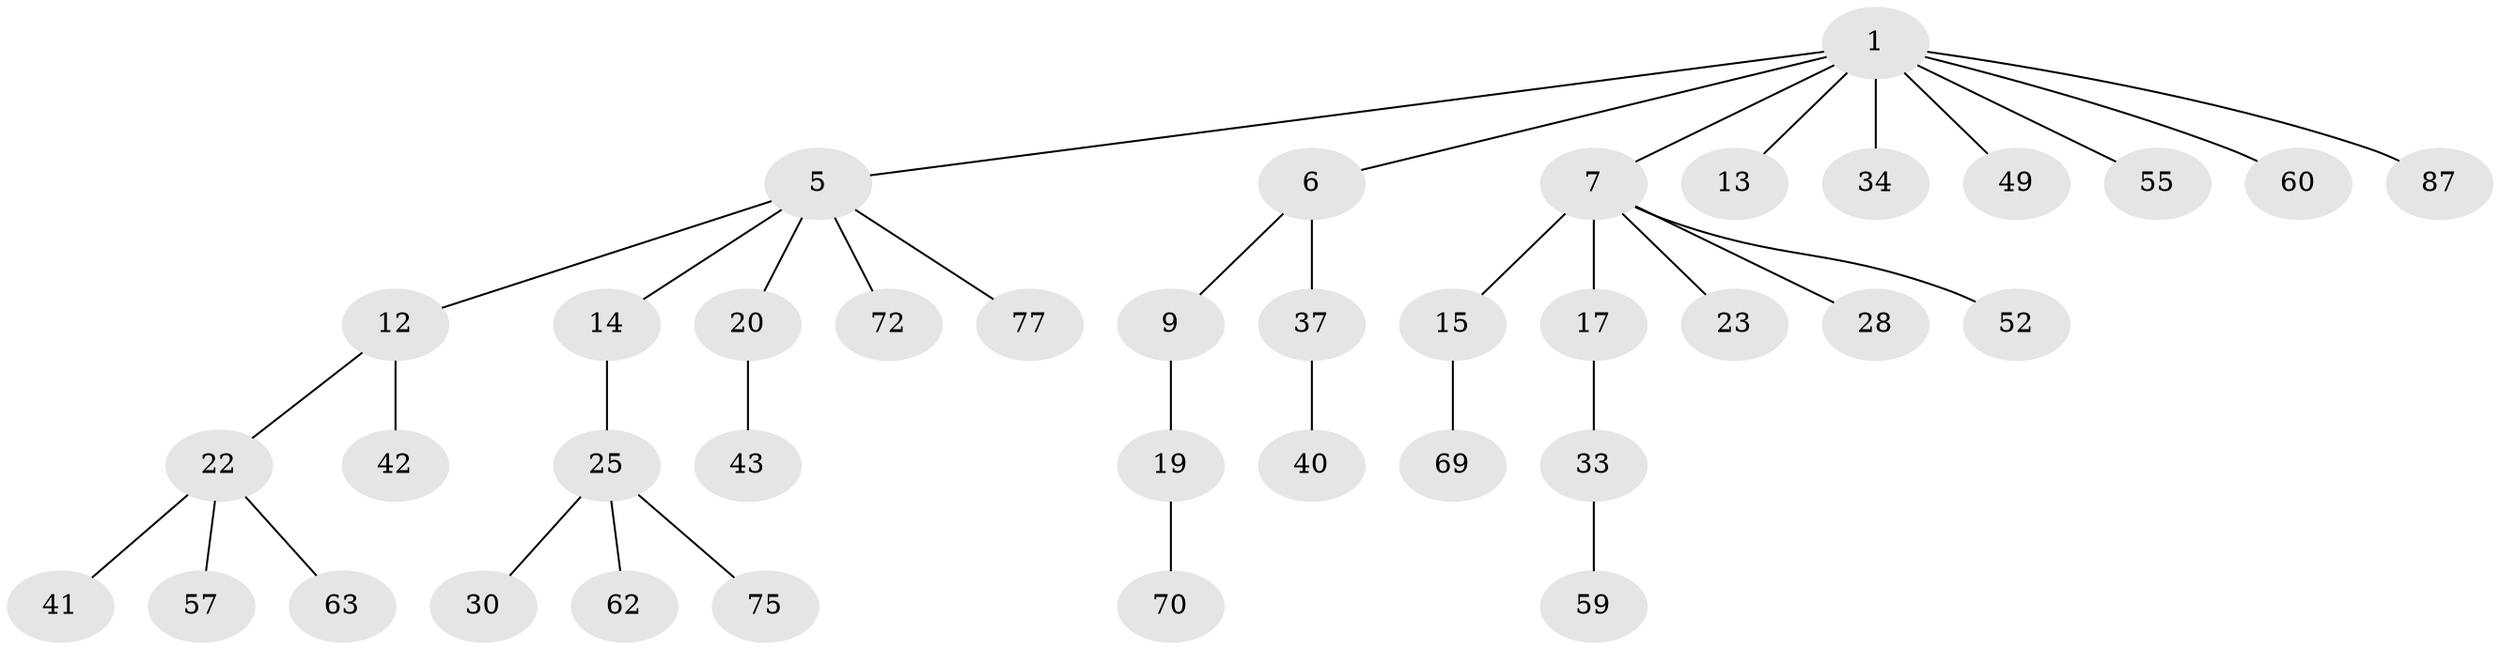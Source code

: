 // original degree distribution, {2: 0.2708333333333333, 3: 0.16666666666666666, 6: 0.020833333333333332, 7: 0.010416666666666666, 4: 0.041666666666666664, 1: 0.46875, 5: 0.020833333333333332}
// Generated by graph-tools (version 1.1) at 2025/19/03/04/25 18:19:06]
// undirected, 38 vertices, 37 edges
graph export_dot {
graph [start="1"]
  node [color=gray90,style=filled];
  1 [super="+2+3"];
  5 [super="+24"];
  6 [super="+21+51"];
  7 [super="+11+10+79"];
  9;
  12 [super="+35"];
  13;
  14 [super="+86+16"];
  15 [super="+50"];
  17 [super="+66"];
  19 [super="+46"];
  20 [super="+29+82"];
  22 [super="+32+81"];
  23;
  25 [super="+38"];
  28 [super="+96"];
  30 [super="+71"];
  33;
  34;
  37;
  40 [super="+68+76"];
  41 [super="+67"];
  42 [super="+91+47"];
  43;
  49 [super="+54"];
  52 [super="+58"];
  55;
  57;
  59 [super="+83"];
  60;
  62 [super="+64"];
  63;
  69;
  70 [super="+90"];
  72;
  75;
  77;
  87 [super="+93"];
  1 -- 7;
  1 -- 55;
  1 -- 34;
  1 -- 5;
  1 -- 6;
  1 -- 13;
  1 -- 49;
  1 -- 87;
  1 -- 60;
  5 -- 12;
  5 -- 14;
  5 -- 20;
  5 -- 72;
  5 -- 77;
  6 -- 9;
  6 -- 37;
  7 -- 28;
  7 -- 15;
  7 -- 52;
  7 -- 17;
  7 -- 23;
  9 -- 19;
  12 -- 22;
  12 -- 42;
  14 -- 25;
  15 -- 69;
  17 -- 33;
  19 -- 70;
  20 -- 43;
  22 -- 41;
  22 -- 57;
  22 -- 63;
  25 -- 30;
  25 -- 62;
  25 -- 75;
  33 -- 59;
  37 -- 40;
}

